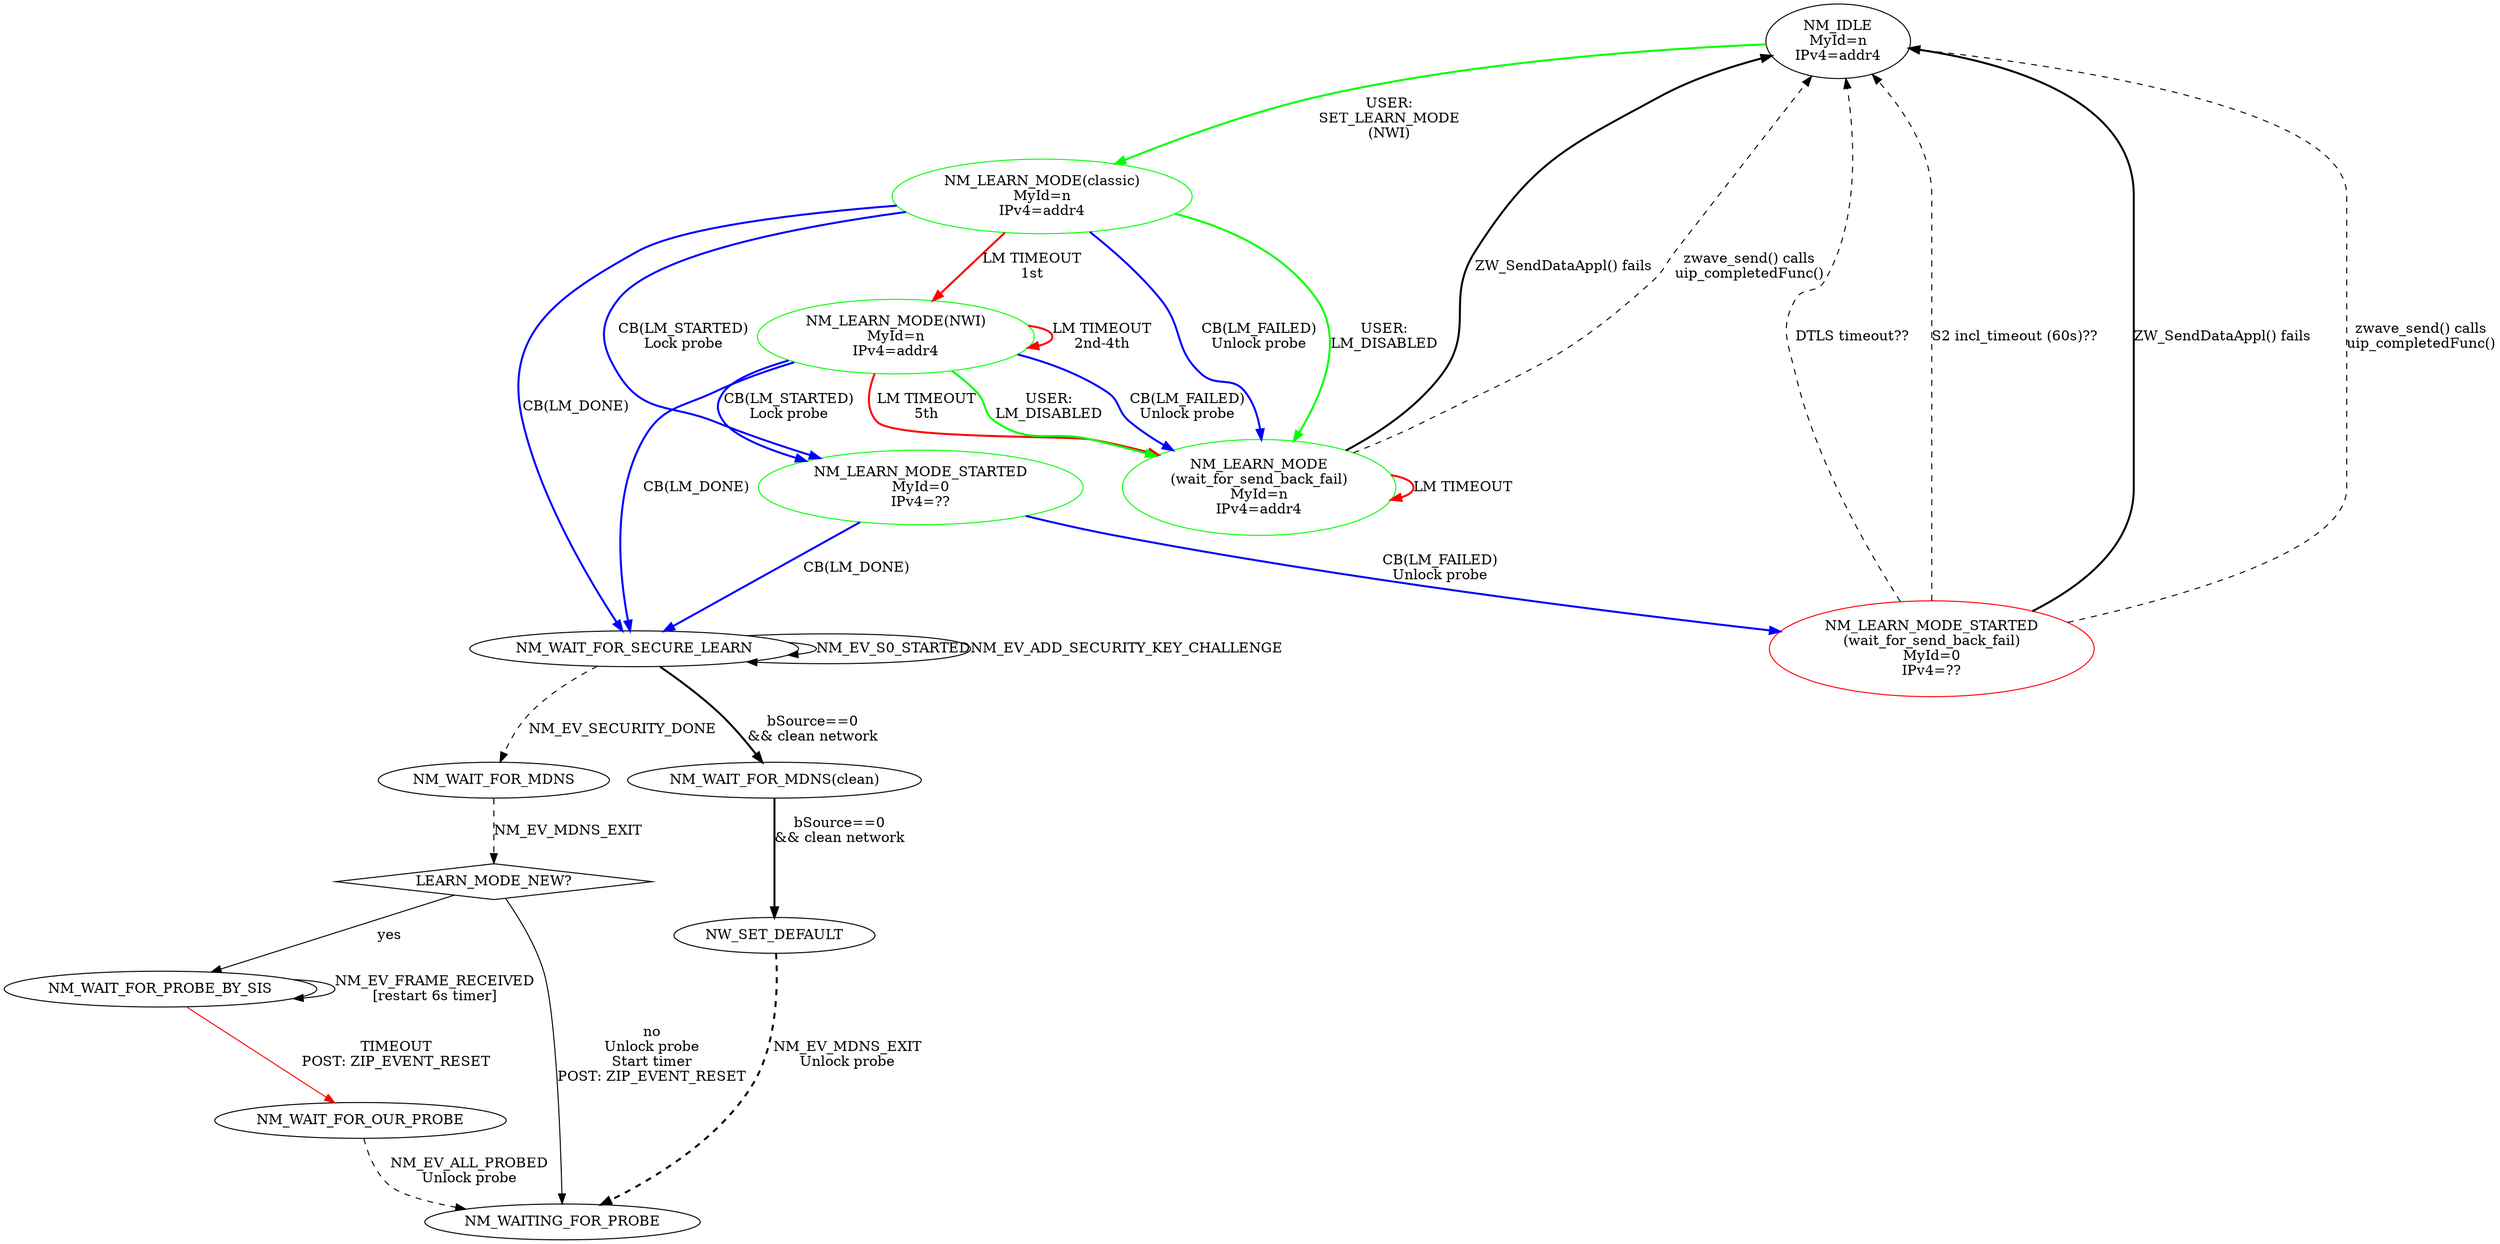 
digraph nms {
        NM_IDLE [color="", label="NM_IDLE\nMyId=n\nIPv4=addr4"]        
        NM_LEARN_MODE_C [color=green, label="NM_LEARN_MODE(classic)\nMyId=n\nIPv4=addr4"]        
        NM_LEARN_MODE_NWI [color=green, label="NM_LEARN_MODE(NWI)\nMyId=n\nIPv4=addr4"]        
        NM_LM_STARTED [color=green, label="NM_LEARN_MODE_STARTED\nMyId=0\nIPv4=??"]
        NM_LM_REPLYING [color=green, label="NM_LEARN_MODE\n(wait_for_send_back_fail)\nMyId=n\nIPv4=addr4"]
        NM_LM_STARTED_REPLYING [color=red, label="NM_LEARN_MODE_STARTED\n(wait_for_send_back_fail)\nMyId=0\nIPv4=??"]
        NM_WAIT_FOR_SECURE_LEARN [color=black, label="NM_WAIT_FOR_SECURE_LEARN"]
        NM_WAIT_FOR_MDNS [color=black, label="NM_WAIT_FOR_MDNS"]
        NM_WAITING_FOR_PROBE [color=black, label="NM_WAITING_FOR_PROBE"]
        NM_WAIT_FOR_PROBE_BY_SIS [color=black, label="NM_WAIT_FOR_PROBE_BY_SIS"]
        NM_WAIT_FOR_OUR_PROBE [color=black, label="NM_WAIT_FOR_OUR_PROBE"]
        NM_SET_DEFAULT [color=black, label=NW_SET_DEFAULT]


        LM_NEW_TEST [shape=diamond, label="LEARN_MODE_NEW?"]

        edge [label="USER:\nSET_LEARN_MODE\n(NWI)", color=green, penwidth=2]
        NM_IDLE -> NM_LEARN_MODE_C;

// learn mode
        edge [label="CB(LM_STARTED)\nLock probe", color=blue]
        {NM_LEARN_MODE_C, NM_LEARN_MODE_NWI} -> NM_LM_STARTED;

        edge [label="CB(LM_DONE)"]
        {NM_LEARN_MODE_C, NM_LEARN_MODE_NWI, NM_LM_STARTED}-> NM_WAIT_FOR_SECURE_LEARN;

        // exclusion
        edge [label="bSource==0\n&& clean network", color=black]
        NM_WAIT_FOR_SECURE_LEARN -> "NM_WAIT_FOR_MDNS(clean)";
        "NM_WAIT_FOR_MDNS(clean)" -> NM_SET_DEFAULT;

        edge [label="NM_EV_MDNS_EXIT\nUnlock probe", color=black, style=dashed]
        NM_SET_DEFAULT -> NM_WAITING_FOR_PROBE;

        edge [label="CB(LM_FAILED)\nUnlock probe", color=blue, style=""]
        {NM_LEARN_MODE_C, NM_LEARN_MODE_NWI} -> NM_LM_REPLYING;
        NM_LM_STARTED -> NM_LM_STARTED_REPLYING;

        edge [label="LM TIMEOUT\n1st", color=red]
        NM_LEARN_MODE_C -> NM_LEARN_MODE_NWI;

        edge [label="LM TIMEOUT\n2nd-4th", color=red]
        NM_LEARN_MODE_NWI -> NM_LEARN_MODE_NWI;

        edge [label="LM TIMEOUT\n5th", color=red]
        NM_LEARN_MODE_NWI -> NM_LM_REPLYING;

        edge [label="LM TIMEOUT", color=red]
        NM_LM_REPLYING -> NM_LM_REPLYING;

        edge [label="USER:\nLM_DISABLED", color=green]
        {NM_LEARN_MODE_C, NM_LEARN_MODE_NWI} -> NM_LM_REPLYING;
//        NM_WAIT_FOR_SECURE_LEARN -> NM_WAIT_FOR_MDNS


        edge [label="ZW_SendDataAppl() fails", penwidth=2, color=black]
        NM_LM_REPLYING -> NM_IDLE;
        NM_LM_STARTED_REPLYING -> NM_IDLE;

        edge [label="zwave_send() calls\nuip_completedFunc()", penwidth=1, style="dashed", color=black]
        NM_LM_REPLYING -> NM_IDLE;
        NM_LM_STARTED_REPLYING -> NM_IDLE;

        edge [label="DTLS timeout??"]
        NM_LM_STARTED_REPLYING -> NM_IDLE;
        edge [label="S2 incl_timeout (60s)??"]
        NM_LM_STARTED_REPLYING -> NM_IDLE;

        edge [label=NM_EV_S0_STARTED, color=black, style="", pensize=2]
        NM_WAIT_FOR_SECURE_LEARN -> NM_WAIT_FOR_SECURE_LEARN;

        edge [label=NM_EV_ADD_SECURITY_KEY_CHALLENGE, color=black]
        NM_WAIT_FOR_SECURE_LEARN -> NM_WAIT_FOR_SECURE_LEARN;

        edge [label=NM_EV_SECURITY_DONE, color=black, style=dashed]
        NM_WAIT_FOR_SECURE_LEARN -> NM_WAIT_FOR_MDNS;

        edge [label=NM_EV_MDNS_EXIT, style=dashed]
        NM_WAIT_FOR_MDNS -> LM_NEW_TEST;
        edge [label=yes, style=""]
        LM_NEW_TEST -> NM_WAIT_FOR_PROBE_BY_SIS;
        edge [label="no\nUnlock probe\nStart timer\nPOST: ZIP_EVENT_RESET"]
        LM_NEW_TEST -> NM_WAITING_FOR_PROBE;

        edge [label="TIMEOUT\nPOST: ZIP_EVENT_RESET", color=red]
        NM_WAIT_FOR_PROBE_BY_SIS -> NM_WAIT_FOR_OUR_PROBE;

        edge [label="NM_EV_FRAME_RECEIVED\n[restart 6s timer]", color=black]
        NM_WAIT_FOR_PROBE_BY_SIS -> NM_WAIT_FOR_PROBE_BY_SIS;

        edge [label="NM_EV_ALL_PROBED\nUnlock probe", style=dashed, color=black]
        NM_WAIT_FOR_OUR_PROBE -> NM_WAITING_FOR_PROBE;
}
